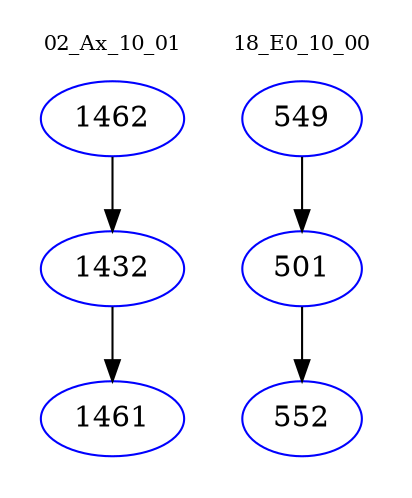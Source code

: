 digraph{
subgraph cluster_0 {
color = white
label = "02_Ax_10_01";
fontsize=10;
T0_1462 [label="1462", color="blue"]
T0_1462 -> T0_1432 [color="black"]
T0_1432 [label="1432", color="blue"]
T0_1432 -> T0_1461 [color="black"]
T0_1461 [label="1461", color="blue"]
}
subgraph cluster_1 {
color = white
label = "18_E0_10_00";
fontsize=10;
T1_549 [label="549", color="blue"]
T1_549 -> T1_501 [color="black"]
T1_501 [label="501", color="blue"]
T1_501 -> T1_552 [color="black"]
T1_552 [label="552", color="blue"]
}
}
